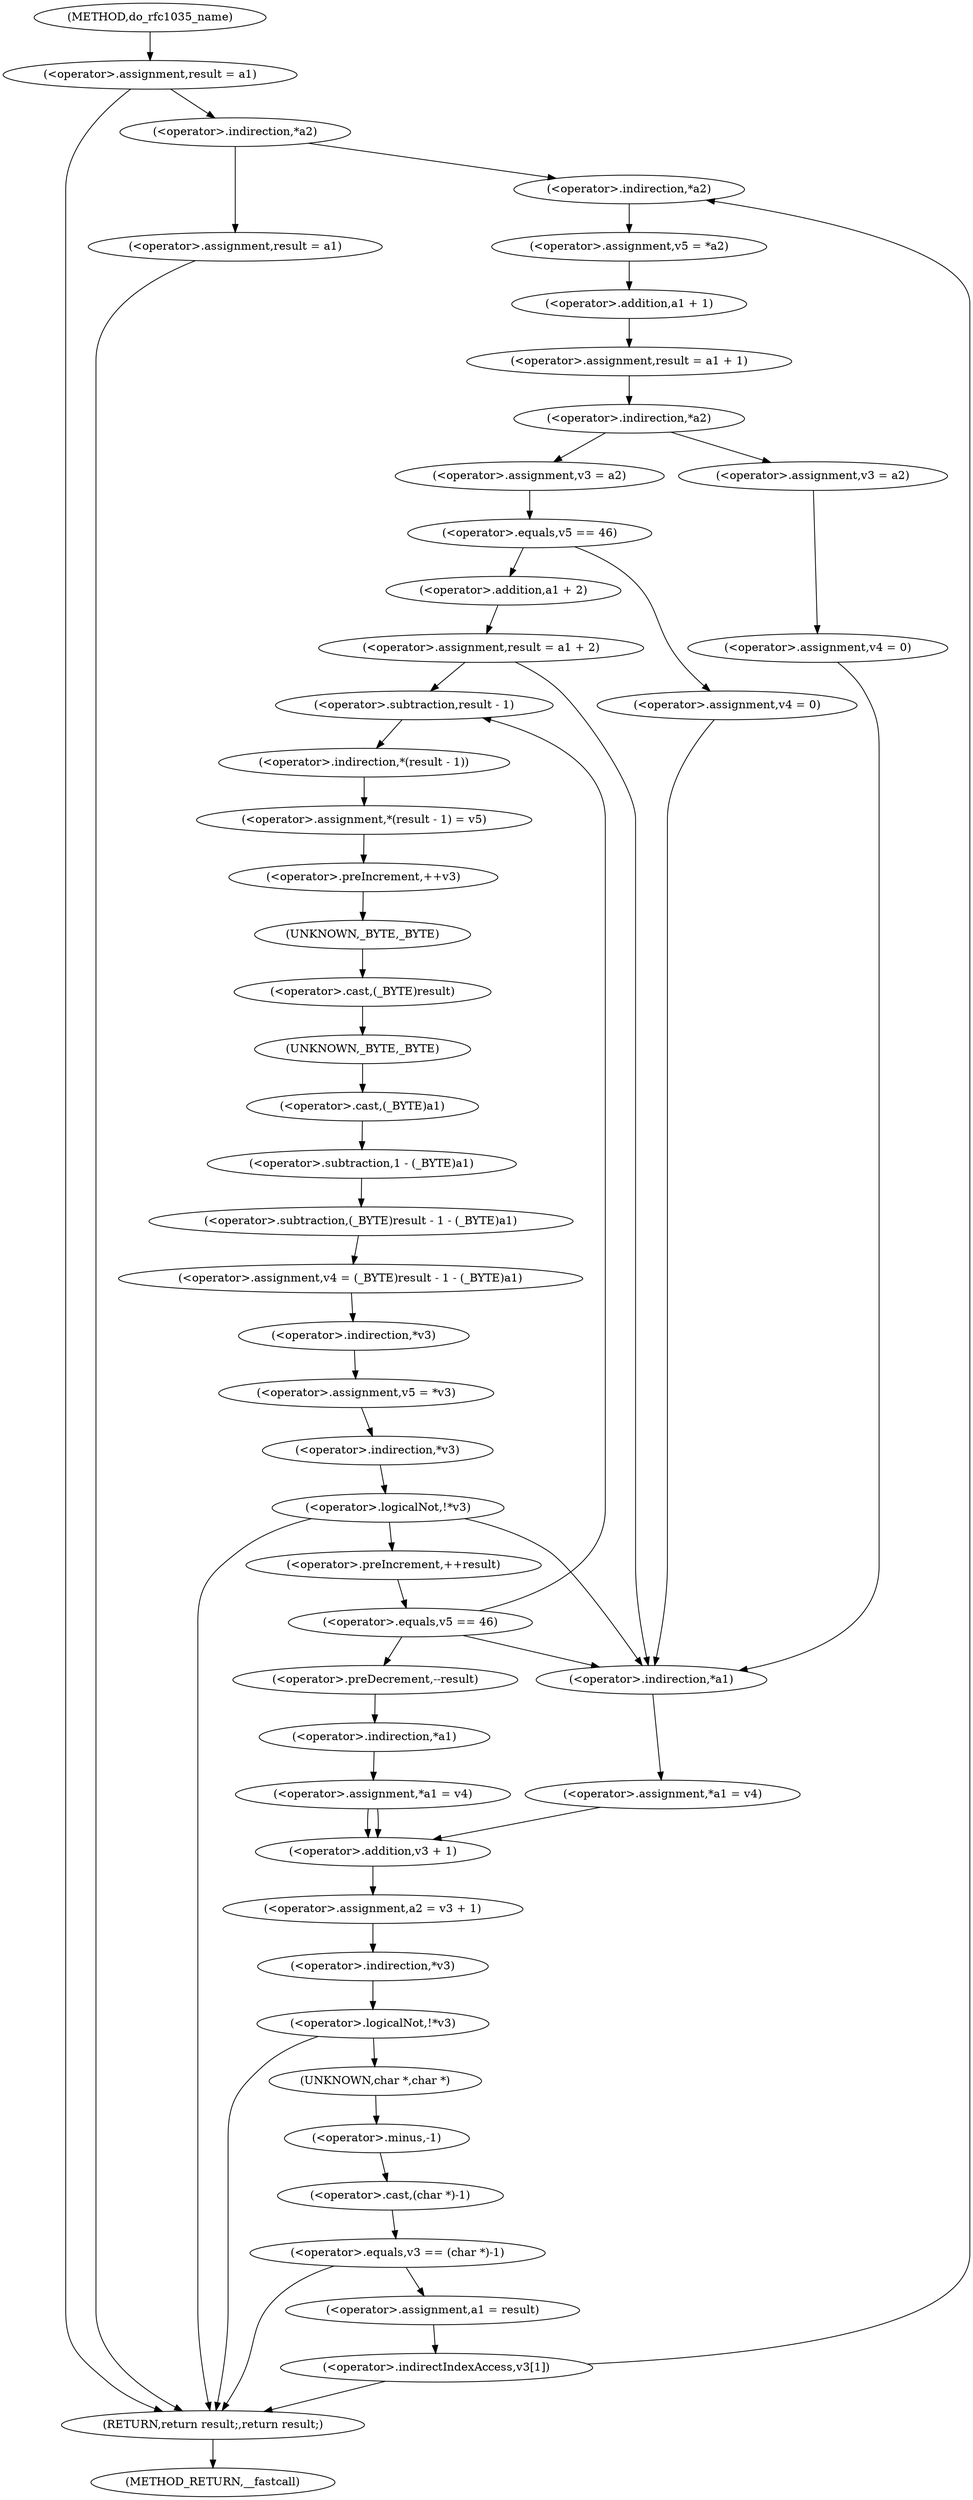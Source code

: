 digraph do_rfc1035_name {  
"1000113" [label = "(<operator>.assignment,result = a1)" ]
"1000120" [label = "(<operator>.indirection,*a2)" ]
"1000125" [label = "(<operator>.assignment,v5 = *a2)" ]
"1000127" [label = "(<operator>.indirection,*a2)" ]
"1000129" [label = "(<operator>.assignment,result = a1 + 1)" ]
"1000131" [label = "(<operator>.addition,a1 + 1)" ]
"1000135" [label = "(<operator>.indirection,*a2)" ]
"1000138" [label = "(<operator>.assignment,v3 = a2)" ]
"1000142" [label = "(<operator>.equals,v5 == 46)" ]
"1000146" [label = "(<operator>.assignment,v4 = 0)" ]
"1000151" [label = "(<operator>.assignment,result = a1 + 2)" ]
"1000153" [label = "(<operator>.addition,a1 + 2)" ]
"1000159" [label = "(<operator>.assignment,*(result - 1) = v5)" ]
"1000160" [label = "(<operator>.indirection,*(result - 1))" ]
"1000161" [label = "(<operator>.subtraction,result - 1)" ]
"1000165" [label = "(<operator>.preIncrement,++v3)" ]
"1000167" [label = "(<operator>.assignment,v4 = (_BYTE)result - 1 - (_BYTE)a1)" ]
"1000169" [label = "(<operator>.subtraction,(_BYTE)result - 1 - (_BYTE)a1)" ]
"1000170" [label = "(<operator>.cast,(_BYTE)result)" ]
"1000171" [label = "(UNKNOWN,_BYTE,_BYTE)" ]
"1000173" [label = "(<operator>.subtraction,1 - (_BYTE)a1)" ]
"1000175" [label = "(<operator>.cast,(_BYTE)a1)" ]
"1000176" [label = "(UNKNOWN,_BYTE,_BYTE)" ]
"1000178" [label = "(<operator>.assignment,v5 = *v3)" ]
"1000180" [label = "(<operator>.indirection,*v3)" ]
"1000183" [label = "(<operator>.logicalNot,!*v3)" ]
"1000184" [label = "(<operator>.indirection,*v3)" ]
"1000187" [label = "(<operator>.preIncrement,++result)" ]
"1000190" [label = "(<operator>.equals,v5 == 46)" ]
"1000194" [label = "(<operator>.preDecrement,--result)" ]
"1000196" [label = "(<operator>.assignment,*a1 = v4)" ]
"1000197" [label = "(<operator>.indirection,*a1)" ]
"1000203" [label = "(<operator>.assignment,v3 = a2)" ]
"1000206" [label = "(<operator>.assignment,v4 = 0)" ]
"1000209" [label = "(<operator>.assignment,*a1 = v4)" ]
"1000210" [label = "(<operator>.indirection,*a1)" ]
"1000214" [label = "(<operator>.assignment,a2 = v3 + 1)" ]
"1000216" [label = "(<operator>.addition,v3 + 1)" ]
"1000220" [label = "(<operator>.logicalNot,!*v3)" ]
"1000221" [label = "(<operator>.indirection,*v3)" ]
"1000225" [label = "(<operator>.equals,v3 == (char *)-1)" ]
"1000227" [label = "(<operator>.cast,(char *)-1)" ]
"1000228" [label = "(UNKNOWN,char *,char *)" ]
"1000229" [label = "(<operator>.minus,-1)" ]
"1000232" [label = "(<operator>.assignment,a1 = result)" ]
"1000235" [label = "(<operator>.indirectIndexAccess,v3[1])" ]
"1000240" [label = "(<operator>.assignment,result = a1)" ]
"1000243" [label = "(RETURN,return result;,return result;)" ]
"1000105" [label = "(METHOD,do_rfc1035_name)" ]
"1000245" [label = "(METHOD_RETURN,__fastcall)" ]
  "1000113" -> "1000120" 
  "1000113" -> "1000243" 
  "1000120" -> "1000127" 
  "1000120" -> "1000240" 
  "1000125" -> "1000131" 
  "1000127" -> "1000125" 
  "1000129" -> "1000135" 
  "1000131" -> "1000129" 
  "1000135" -> "1000138" 
  "1000135" -> "1000203" 
  "1000138" -> "1000142" 
  "1000142" -> "1000146" 
  "1000142" -> "1000153" 
  "1000146" -> "1000210" 
  "1000151" -> "1000161" 
  "1000151" -> "1000210" 
  "1000153" -> "1000151" 
  "1000159" -> "1000165" 
  "1000160" -> "1000159" 
  "1000161" -> "1000160" 
  "1000165" -> "1000171" 
  "1000167" -> "1000180" 
  "1000169" -> "1000167" 
  "1000170" -> "1000176" 
  "1000171" -> "1000170" 
  "1000173" -> "1000169" 
  "1000175" -> "1000173" 
  "1000176" -> "1000175" 
  "1000178" -> "1000184" 
  "1000180" -> "1000178" 
  "1000183" -> "1000210" 
  "1000183" -> "1000243" 
  "1000183" -> "1000187" 
  "1000184" -> "1000183" 
  "1000187" -> "1000190" 
  "1000190" -> "1000161" 
  "1000190" -> "1000210" 
  "1000190" -> "1000194" 
  "1000194" -> "1000197" 
  "1000196" -> "1000216" 
  "1000196" -> "1000216" 
  "1000197" -> "1000196" 
  "1000203" -> "1000206" 
  "1000206" -> "1000210" 
  "1000209" -> "1000216" 
  "1000210" -> "1000209" 
  "1000214" -> "1000221" 
  "1000216" -> "1000214" 
  "1000220" -> "1000243" 
  "1000220" -> "1000228" 
  "1000221" -> "1000220" 
  "1000225" -> "1000243" 
  "1000225" -> "1000232" 
  "1000227" -> "1000225" 
  "1000228" -> "1000229" 
  "1000229" -> "1000227" 
  "1000232" -> "1000235" 
  "1000235" -> "1000127" 
  "1000235" -> "1000243" 
  "1000240" -> "1000243" 
  "1000243" -> "1000245" 
  "1000105" -> "1000113" 
}
